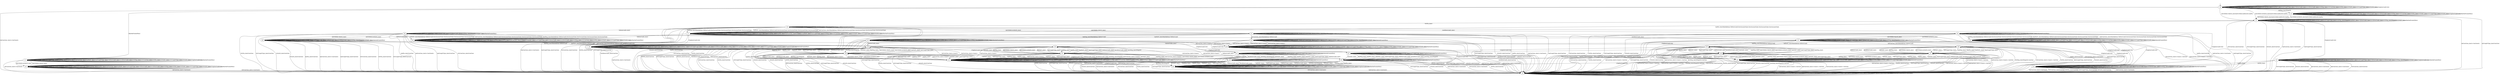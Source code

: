 digraph "../results/quinnModels/quinn-PSK-s-2/learnedModel" {
s0 [label=s0];
s1 [label=s1];
s2 [label=s2];
s3 [label=s3];
s4 [label=s4];
s5 [label=s5];
s6 [label=s6];
s7 [label=s7];
s8 [label=s8];
s9 [label=s9];
s10 [label=s10];
s11 [label=s11];
s12 [label=s12];
s13 [label=s13];
s14 [label=s14];
s15 [label=s15];
s16 [label=s16];
s17 [label=s17];
s18 [label=s18];
s19 [label=s19];
s20 [label=s20];
s21 [label=s21];
s22 [label=s22];
s23 [label=s23];
s24 [label=s24];
s25 [label=s25];
s26 [label=s26];
s27 [label=s27];
s28 [label=s28];
s29 [label=s29];
s30 [label=s30];
s31 [label=s31];
s32 [label=s32];
s33 [label=s33];
s34 [label=s34];
s35 [label=s35];
s0 -> s4  [label="initPing_short/PingACK "];
s0 -> s3  [label="initConClose_short/<ConClosed> "];
s0 -> s2  [label="initCltHello-vldACK_short/initSvrHello,hndEncExt,hndFin "];
s0 -> s2  [label="initCltHello-invldACK_short/initSvrHello,hndEncExt,hndFin "];
s0 -> s0  [label="initNoFr_short/ "];
s0 -> s0  [label="initUnxpFrType_short/ "];
s0 -> s0  [label="hndPing_short/ "];
s0 -> s0  [label="hndFin_short/ "];
s0 -> s0  [label="hndConClose_short/ "];
s0 -> s0  [label="hndNoFr_short/ "];
s0 -> s0  [label="hndUnxpFrType_short/ "];
s0 -> s0  [label="VldNewConID_short/ "];
s0 -> s0  [label="InvldNewConID_short/ "];
s0 -> s0  [label="0rttPing_short/ "];
s0 -> s0  [label="0rttConClose_short/ "];
s0 -> s0  [label="0rttFin_short/ "];
s0 -> s0  [label="0rttNoFr_short/ "];
s0 -> s0  [label="0rttUnxpFrType_short/ "];
s0 -> s0  [label="0rttACK_short/ "];
s0 -> s0  [label="[ChgDestConID-Ori]/ "];
s0 -> s1  [label="[RmPadFrmInitPkts]/ "];
s1 -> s1  [label="initPing_short/ "];
s1 -> s3  [label="initConClose_short/<ConClosed> "];
s1 -> s8  [label="initCltHello-vldACK_short/ "];
s1 -> s8  [label="initCltHello-invldACK_short/ "];
s1 -> s1  [label="initNoFr_short/ "];
s1 -> s1  [label="initUnxpFrType_short/ "];
s1 -> s1  [label="hndPing_short/ "];
s1 -> s1  [label="hndFin_short/ "];
s1 -> s1  [label="hndConClose_short/ "];
s1 -> s1  [label="hndNoFr_short/ "];
s1 -> s1  [label="hndUnxpFrType_short/ "];
s1 -> s1  [label="VldNewConID_short/ "];
s1 -> s1  [label="InvldNewConID_short/ "];
s1 -> s1  [label="0rttPing_short/ "];
s1 -> s1  [label="0rttConClose_short/ "];
s1 -> s1  [label="0rttFin_short/ "];
s1 -> s1  [label="0rttNoFr_short/ "];
s1 -> s1  [label="0rttUnxpFrType_short/ "];
s1 -> s1  [label="0rttACK_short/ "];
s1 -> s1  [label="[ChgDestConID-Ori]/ "];
s1 -> s1  [label="[RmPadFrmInitPkts]/ "];
s2 -> s2  [label="initPing_short/ "];
s2 -> s2  [label="initConClose_short/<ConAct> "];
s2 -> s2  [label="initCltHello-vldACK_short/ "];
s2 -> s2  [label="initCltHello-invldACK_short/ "];
s2 -> s2  [label="initNoFr_short/ "];
s2 -> s2  [label="initUnxpFrType_short/ "];
s2 -> s2  [label="hndPing_short/PingACK "];
s2 -> s7  [label="hndFin_short/HndshkDone,VldNewConID,NewSessionTicket,NewSessionTicket,NewSessionTicket,NewSessionTicket "];
s2 -> s3  [label="hndConClose_short/<ConClosed> "];
s2 -> s2  [label="hndNoFr_short/ "];
s2 -> s3  [label="hndUnxpFrType_short/ConClose "];
s2 -> s2  [label="VldNewConID_short/ "];
s2 -> s2  [label="InvldNewConID_short/ "];
s2 -> s2  [label="0rttPing_short/PingACK "];
s2 -> s3  [label="0rttConClose_short/ConClose "];
s2 -> s6  [label="0rttFin_short/ "];
s2 -> s2  [label="0rttNoFr_short/ "];
s2 -> s3  [label="0rttUnxpFrType_short/ConClose "];
s2 -> s3  [label="0rttACK_short/ConClose "];
s2 -> s5  [label="[ChgDestConID-Ori]/ "];
s2 -> s2  [label="[RmPadFrmInitPkts]/ "];
s3 -> s3  [label="initPing_short/<ConClosed> "];
s3 -> s3  [label="initConClose_short/<ConClosed> "];
s3 -> s3  [label="initCltHello-vldACK_short/<ConClosed> "];
s3 -> s3  [label="initCltHello-invldACK_short/<ConClosed> "];
s3 -> s3  [label="initNoFr_short/<ConClosed> "];
s3 -> s3  [label="initUnxpFrType_short/<ConClosed> "];
s3 -> s3  [label="hndPing_short/<ConClosed> "];
s3 -> s3  [label="hndFin_short/<ConClosed> "];
s3 -> s3  [label="hndConClose_short/<ConClosed> "];
s3 -> s3  [label="hndNoFr_short/<ConClosed> "];
s3 -> s3  [label="hndUnxpFrType_short/<ConClosed> "];
s3 -> s3  [label="VldNewConID_short/<ConClosed> "];
s3 -> s3  [label="InvldNewConID_short/<ConClosed> "];
s3 -> s3  [label="0rttPing_short/<ConClosed> "];
s3 -> s3  [label="0rttConClose_short/<ConClosed> "];
s3 -> s3  [label="0rttFin_short/<ConClosed> "];
s3 -> s3  [label="0rttNoFr_short/<ConClosed> "];
s3 -> s3  [label="0rttUnxpFrType_short/<ConClosed> "];
s3 -> s3  [label="0rttACK_short/<ConClosed> "];
s3 -> s3  [label="[ChgDestConID-Ori]/<ConClosed> "];
s3 -> s3  [label="[RmPadFrmInitPkts]/<ConClosed> "];
s4 -> s4  [label="initPing_short/PingACK "];
s4 -> s3  [label="initConClose_short/<ConClosed> "];
s4 -> s2  [label="initCltHello-vldACK_short/initSvrHello,hndEncExt,hndFin "];
s4 -> s2  [label="initCltHello-invldACK_short/initSvrHello,hndEncExt,hndFin "];
s4 -> s4  [label="initNoFr_short/ "];
s4 -> s3  [label="initUnxpFrType_short/ConClose "];
s4 -> s4  [label="hndPing_short/ "];
s4 -> s4  [label="hndFin_short/ "];
s4 -> s4  [label="hndConClose_short/ "];
s4 -> s4  [label="hndNoFr_short/ "];
s4 -> s4  [label="hndUnxpFrType_short/ "];
s4 -> s4  [label="VldNewConID_short/ "];
s4 -> s4  [label="InvldNewConID_short/ "];
s4 -> s4  [label="0rttPing_short/ "];
s4 -> s4  [label="0rttConClose_short/ "];
s4 -> s4  [label="0rttFin_short/ "];
s4 -> s4  [label="0rttNoFr_short/ "];
s4 -> s4  [label="0rttUnxpFrType_short/ "];
s4 -> s4  [label="0rttACK_short/ "];
s4 -> s4  [label="[ChgDestConID-Ori]/ "];
s4 -> s4  [label="[RmPadFrmInitPkts]/ "];
s5 -> s5  [label="initPing_short/ "];
s5 -> s3  [label="initConClose_short/<ConClosed> "];
s5 -> s5  [label="initCltHello-vldACK_short/ "];
s5 -> s5  [label="initCltHello-invldACK_short/ "];
s5 -> s5  [label="initNoFr_short/ "];
s5 -> s5  [label="initUnxpFrType_short/ "];
s5 -> s5  [label="hndPing_short/ "];
s5 -> s12  [label="hndFin_short/ "];
s5 -> s3  [label="hndConClose_short/<ConClosed> "];
s5 -> s5  [label="hndNoFr_short/ "];
s5 -> s5  [label="hndUnxpFrType_short/ "];
s5 -> s5  [label="VldNewConID_short/ "];
s5 -> s5  [label="InvldNewConID_short/ "];
s5 -> s5  [label="0rttPing_short/PingACK "];
s5 -> s3  [label="0rttConClose_short/ConClose "];
s5 -> s12  [label="0rttFin_short/ "];
s5 -> s5  [label="0rttNoFr_short/ "];
s5 -> s3  [label="0rttUnxpFrType_short/ConClose "];
s5 -> s3  [label="0rttACK_short/ConClose "];
s5 -> s5  [label="[ChgDestConID-Ori]/ "];
s5 -> s5  [label="[RmPadFrmInitPkts]/ "];
s6 -> s6  [label="initPing_short/ "];
s6 -> s7  [label="initConClose_short/HndshkDone,VldNewConID,NewSessionTicket,NewSessionTicket,NewSessionTicket,NewSessionTicket "];
s6 -> s11  [label="initCltHello-vldACK_short/ "];
s6 -> s11  [label="initCltHello-invldACK_short/ "];
s6 -> s6  [label="initNoFr_short/ "];
s6 -> s6  [label="initUnxpFrType_short/ "];
s6 -> s7  [label="hndPing_short/HndshkDone,VldNewConID,NewSessionTicket,NewSessionTicket,NewSessionTicket,NewSessionTicket "];
s6 -> s3  [label="hndFin_short/ConClose "];
s6 -> s3  [label="hndConClose_short/<ConClosed> "];
s6 -> s7  [label="hndNoFr_short/HndshkDone,VldNewConID,NewSessionTicket,NewSessionTicket,NewSessionTicket,NewSessionTicket "];
s6 -> s3  [label="hndUnxpFrType_short/ConClose "];
s6 -> s34  [label="VldNewConID_short/ "];
s6 -> s23  [label="InvldNewConID_short/ "];
s6 -> s6  [label="0rttPing_short/PingACK "];
s6 -> s3  [label="0rttConClose_short/ConClose "];
s6 -> s3  [label="0rttFin_short/ConClose "];
s6 -> s6  [label="0rttNoFr_short/ "];
s6 -> s3  [label="0rttUnxpFrType_short/ConClose "];
s6 -> s3  [label="0rttACK_short/ConClose "];
s6 -> s12  [label="[ChgDestConID-Ori]/ "];
s6 -> s6  [label="[RmPadFrmInitPkts]/ "];
s7 -> s7  [label="initPing_short/ "];
s7 -> s7  [label="initConClose_short/<ConAct> "];
s7 -> s7  [label="initCltHello-vldACK_short/ "];
s7 -> s7  [label="initCltHello-invldACK_short/ "];
s7 -> s7  [label="initNoFr_short/ "];
s7 -> s7  [label="initUnxpFrType_short/ "];
s7 -> s7  [label="hndPing_short/ "];
s7 -> s7  [label="hndFin_short/ "];
s7 -> s7  [label="hndConClose_short/<ConAct> "];
s7 -> s7  [label="hndNoFr_short/ "];
s7 -> s7  [label="hndUnxpFrType_short/ "];
s7 -> s10  [label="VldNewConID_short/ "];
s7 -> s3  [label="InvldNewConID_short/ConClose "];
s7 -> s7  [label="0rttPing_short/ "];
s7 -> s7  [label="0rttConClose_short/ "];
s7 -> s7  [label="0rttFin_short/ "];
s7 -> s7  [label="0rttNoFr_short/ "];
s7 -> s7  [label="0rttUnxpFrType_short/ "];
s7 -> s7  [label="0rttACK_short/ "];
s7 -> s9  [label="[ChgDestConID-Ori]/ "];
s7 -> s7  [label="[RmPadFrmInitPkts]/ "];
s8 -> s8  [label="initPing_short/ "];
s8 -> s3  [label="initConClose_short/<ConClosed> "];
s8 -> s8  [label="initCltHello-vldACK_short/ "];
s8 -> s8  [label="initCltHello-invldACK_short/ "];
s8 -> s8  [label="initNoFr_short/ "];
s8 -> s8  [label="initUnxpFrType_short/ "];
s8 -> s8  [label="hndPing_short/ "];
s8 -> s8  [label="hndFin_short/ "];
s8 -> s8  [label="hndConClose_short/ "];
s8 -> s8  [label="hndNoFr_short/ "];
s8 -> s8  [label="hndUnxpFrType_short/ "];
s8 -> s8  [label="VldNewConID_short/ "];
s8 -> s8  [label="InvldNewConID_short/ "];
s8 -> s8  [label="0rttPing_short/ "];
s8 -> s3  [label="0rttConClose_short/<ConClosed> "];
s8 -> s8  [label="0rttFin_short/ "];
s8 -> s8  [label="0rttNoFr_short/ "];
s8 -> s8  [label="0rttUnxpFrType_short/ "];
s8 -> s8  [label="0rttACK_short/ "];
s8 -> s8  [label="[ChgDestConID-Ori]/ "];
s8 -> s8  [label="[RmPadFrmInitPkts]/ "];
s9 -> s9  [label="initPing_short/ "];
s9 -> s9  [label="initConClose_short/ "];
s9 -> s9  [label="initCltHello-vldACK_short/ "];
s9 -> s9  [label="initCltHello-invldACK_short/ "];
s9 -> s9  [label="initNoFr_short/ "];
s9 -> s9  [label="initUnxpFrType_short/ "];
s9 -> s9  [label="hndPing_short/ "];
s9 -> s9  [label="hndFin_short/ "];
s9 -> s3  [label="hndConClose_short/<ConClosed> "];
s9 -> s9  [label="hndNoFr_short/ "];
s9 -> s9  [label="hndUnxpFrType_short/ "];
s9 -> s9  [label="VldNewConID_short/ "];
s9 -> s9  [label="InvldNewConID_short/ "];
s9 -> s9  [label="0rttPing_short/ "];
s9 -> s9  [label="0rttConClose_short/ "];
s9 -> s9  [label="0rttFin_short/ "];
s9 -> s9  [label="0rttNoFr_short/ "];
s9 -> s9  [label="0rttUnxpFrType_short/ "];
s9 -> s9  [label="0rttACK_short/ "];
s9 -> s9  [label="[ChgDestConID-Ori]/ "];
s9 -> s9  [label="[RmPadFrmInitPkts]/ "];
s10 -> s10  [label="initPing_short/ "];
s10 -> s10  [label="initConClose_short/<ConAct> "];
s10 -> s10  [label="initCltHello-vldACK_short/ "];
s10 -> s10  [label="initCltHello-invldACK_short/ "];
s10 -> s10  [label="initNoFr_short/ "];
s10 -> s10  [label="initUnxpFrType_short/ "];
s10 -> s10  [label="hndPing_short/ "];
s10 -> s10  [label="hndFin_short/ "];
s10 -> s10  [label="hndConClose_short/<ConAct> "];
s10 -> s10  [label="hndNoFr_short/ "];
s10 -> s10  [label="hndUnxpFrType_short/ "];
s10 -> s10  [label="VldNewConID_short/ "];
s10 -> s10  [label="InvldNewConID_short/ "];
s10 -> s10  [label="0rttPing_short/ "];
s10 -> s10  [label="0rttConClose_short/ "];
s10 -> s10  [label="0rttFin_short/ "];
s10 -> s10  [label="0rttNoFr_short/ "];
s10 -> s10  [label="0rttUnxpFrType_short/ "];
s10 -> s10  [label="0rttACK_short/ "];
s10 -> s9  [label="[ChgDestConID-Ori]/ "];
s10 -> s10  [label="[RmPadFrmInitPkts]/ "];
s11 -> s11  [label="initPing_short/ "];
s11 -> s14  [label="initConClose_short/HndshkDone,VldNewConID "];
s11 -> s11  [label="initCltHello-vldACK_short/ "];
s11 -> s11  [label="initCltHello-invldACK_short/ "];
s11 -> s11  [label="initNoFr_short/ "];
s11 -> s11  [label="initUnxpFrType_short/ "];
s11 -> s13  [label="hndPing_short/HndshkDone,VldNewConID "];
s11 -> s3  [label="hndFin_short/ConClose "];
s11 -> s3  [label="hndConClose_short/<ConClosed> "];
s11 -> s13  [label="hndNoFr_short/HndshkDone,VldNewConID "];
s11 -> s3  [label="hndUnxpFrType_short/ConClose "];
s11 -> s33  [label="VldNewConID_short/ "];
s11 -> s22  [label="InvldNewConID_short/ "];
s11 -> s11  [label="0rttPing_short/PingACK "];
s11 -> s3  [label="0rttConClose_short/ConClose "];
s11 -> s3  [label="0rttFin_short/ConClose "];
s11 -> s11  [label="0rttNoFr_short/ "];
s11 -> s3  [label="0rttUnxpFrType_short/ConClose "];
s11 -> s3  [label="0rttACK_short/ConClose "];
s11 -> s12  [label="[ChgDestConID-Ori]/ "];
s11 -> s11  [label="[RmPadFrmInitPkts]/ "];
s12 -> s12  [label="initPing_short/ "];
s12 -> s3  [label="initConClose_short/<ConClosed> "];
s12 -> s12  [label="initCltHello-vldACK_short/ "];
s12 -> s12  [label="initCltHello-invldACK_short/ "];
s12 -> s12  [label="initNoFr_short/ "];
s12 -> s12  [label="initUnxpFrType_short/ "];
s12 -> s12  [label="hndPing_short/ "];
s12 -> s12  [label="hndFin_short/ "];
s12 -> s3  [label="hndConClose_short/<ConClosed> "];
s12 -> s12  [label="hndNoFr_short/ "];
s12 -> s12  [label="hndUnxpFrType_short/ "];
s12 -> s12  [label="VldNewConID_short/ "];
s12 -> s12  [label="InvldNewConID_short/ "];
s12 -> s12  [label="0rttPing_short/PingACK "];
s12 -> s3  [label="0rttConClose_short/ConClose "];
s12 -> s3  [label="0rttFin_short/ConClose "];
s12 -> s12  [label="0rttNoFr_short/ "];
s12 -> s3  [label="0rttUnxpFrType_short/ConClose "];
s12 -> s3  [label="0rttACK_short/ConClose "];
s12 -> s12  [label="[ChgDestConID-Ori]/ "];
s12 -> s12  [label="[RmPadFrmInitPkts]/ "];
s13 -> s13  [label="initPing_short/ "];
s13 -> s19  [label="initConClose_short/<ConAct> "];
s13 -> s13  [label="initCltHello-vldACK_short/ "];
s13 -> s13  [label="initCltHello-invldACK_short/ "];
s13 -> s13  [label="initNoFr_short/ "];
s13 -> s13  [label="initUnxpFrType_short/ "];
s13 -> s13  [label="hndPing_short/ "];
s13 -> s13  [label="hndFin_short/ "];
s13 -> s19  [label="hndConClose_short/<ConAct> "];
s13 -> s13  [label="hndNoFr_short/ "];
s13 -> s13  [label="hndUnxpFrType_short/ "];
s13 -> s18  [label="VldNewConID_short/ "];
s13 -> s3  [label="InvldNewConID_short/ConClose "];
s13 -> s13  [label="0rttPing_short/PingACK "];
s13 -> s3  [label="0rttConClose_short/ConClose "];
s13 -> s3  [label="0rttFin_short/ConClose "];
s13 -> s13  [label="0rttNoFr_short/ "];
s13 -> s3  [label="0rttUnxpFrType_short/ConClose "];
s13 -> s3  [label="0rttACK_short/ConClose "];
s13 -> s17  [label="[ChgDestConID-Ori]/ "];
s13 -> s13  [label="[RmPadFrmInitPkts]/ "];
s14 -> s14  [label="initPing_short/ "];
s14 -> s19  [label="initConClose_short/<ConAct> "];
s14 -> s14  [label="initCltHello-vldACK_short/ "];
s14 -> s14  [label="initCltHello-invldACK_short/ "];
s14 -> s14  [label="initNoFr_short/ "];
s14 -> s14  [label="initUnxpFrType_short/ "];
s14 -> s14  [label="hndPing_short/ "];
s14 -> s14  [label="hndFin_short/ "];
s14 -> s19  [label="hndConClose_short/<ConAct> "];
s14 -> s14  [label="hndNoFr_short/ "];
s14 -> s14  [label="hndUnxpFrType_short/ "];
s14 -> s16  [label="VldNewConID_short/ "];
s14 -> s3  [label="InvldNewConID_short/ConClose "];
s14 -> s14  [label="0rttPing_short/PingACK "];
s14 -> s19  [label="0rttConClose_short/<ConAct> "];
s14 -> s3  [label="0rttFin_short/ConClose "];
s14 -> s14  [label="0rttNoFr_short/ "];
s14 -> s3  [label="0rttUnxpFrType_short/ConClose "];
s14 -> s3  [label="0rttACK_short/ConClose "];
s14 -> s15  [label="[ChgDestConID-Ori]/ "];
s14 -> s14  [label="[RmPadFrmInitPkts]/ "];
s15 -> s15  [label="initPing_short/ "];
s15 -> s15  [label="initConClose_short/ "];
s15 -> s15  [label="initCltHello-vldACK_short/ "];
s15 -> s15  [label="initCltHello-invldACK_short/ "];
s15 -> s15  [label="initNoFr_short/ "];
s15 -> s15  [label="initUnxpFrType_short/ "];
s15 -> s32  [label="hndPing_short/ "];
s15 -> s32  [label="hndFin_short/ "];
s15 -> s3  [label="hndConClose_short/<ConClosed> "];
s15 -> s32  [label="hndNoFr_short/ "];
s15 -> s32  [label="hndUnxpFrType_short/ "];
s15 -> s32  [label="VldNewConID_short/ "];
s15 -> s32  [label="InvldNewConID_short/ "];
s15 -> s32  [label="0rttPing_short/PingACK "];
s15 -> s3  [label="0rttConClose_short/<ConClosed> "];
s15 -> s3  [label="0rttFin_short/ConClose "];
s15 -> s32  [label="0rttNoFr_short/ "];
s15 -> s3  [label="0rttUnxpFrType_short/ConClose "];
s15 -> s3  [label="0rttACK_short/ConClose "];
s15 -> s15  [label="[ChgDestConID-Ori]/ "];
s15 -> s15  [label="[RmPadFrmInitPkts]/ "];
s16 -> s31  [label="initPing_short/ "];
s16 -> s21  [label="initConClose_short/<ConAct> "];
s16 -> s31  [label="initCltHello-vldACK_short/ "];
s16 -> s31  [label="initCltHello-invldACK_short/ "];
s16 -> s31  [label="initNoFr_short/ "];
s16 -> s31  [label="initUnxpFrType_short/ "];
s16 -> s31  [label="hndPing_short/ "];
s16 -> s31  [label="hndFin_short/ "];
s16 -> s21  [label="hndConClose_short/<ConAct> "];
s16 -> s31  [label="hndNoFr_short/ "];
s16 -> s31  [label="hndUnxpFrType_short/ "];
s16 -> s31  [label="VldNewConID_short/ "];
s16 -> s31  [label="InvldNewConID_short/ "];
s16 -> s31  [label="0rttPing_short/PingACK "];
s16 -> s21  [label="0rttConClose_short/<ConAct> "];
s16 -> s3  [label="0rttFin_short/ConClose "];
s16 -> s31  [label="0rttNoFr_short/ "];
s16 -> s3  [label="0rttUnxpFrType_short/ConClose "];
s16 -> s3  [label="0rttACK_short/ConClose "];
s16 -> s15  [label="[ChgDestConID-Ori]/ "];
s16 -> s16  [label="[RmPadFrmInitPkts]/ "];
s17 -> s17  [label="initPing_short/ "];
s17 -> s17  [label="initConClose_short/ "];
s17 -> s17  [label="initCltHello-vldACK_short/ "];
s17 -> s17  [label="initCltHello-invldACK_short/ "];
s17 -> s17  [label="initNoFr_short/ "];
s17 -> s17  [label="initUnxpFrType_short/ "];
s17 -> s30  [label="hndPing_short/ "];
s17 -> s30  [label="hndFin_short/ "];
s17 -> s3  [label="hndConClose_short/<ConClosed> "];
s17 -> s30  [label="hndNoFr_short/ "];
s17 -> s30  [label="hndUnxpFrType_short/ "];
s17 -> s30  [label="VldNewConID_short/ "];
s17 -> s30  [label="InvldNewConID_short/ "];
s17 -> s30  [label="0rttPing_short/PingACK "];
s17 -> s3  [label="0rttConClose_short/ConClose "];
s17 -> s3  [label="0rttFin_short/ConClose "];
s17 -> s30  [label="0rttNoFr_short/ "];
s17 -> s3  [label="0rttUnxpFrType_short/ConClose "];
s17 -> s3  [label="0rttACK_short/ConClose "];
s17 -> s17  [label="[ChgDestConID-Ori]/ "];
s17 -> s17  [label="[RmPadFrmInitPkts]/ "];
s18 -> s29  [label="initPing_short/ "];
s18 -> s21  [label="initConClose_short/<ConAct> "];
s18 -> s29  [label="initCltHello-vldACK_short/ "];
s18 -> s29  [label="initCltHello-invldACK_short/ "];
s18 -> s29  [label="initNoFr_short/ "];
s18 -> s29  [label="initUnxpFrType_short/ "];
s18 -> s29  [label="hndPing_short/ "];
s18 -> s29  [label="hndFin_short/ "];
s18 -> s21  [label="hndConClose_short/<ConAct> "];
s18 -> s29  [label="hndNoFr_short/ "];
s18 -> s29  [label="hndUnxpFrType_short/ "];
s18 -> s29  [label="VldNewConID_short/ "];
s18 -> s29  [label="InvldNewConID_short/ "];
s18 -> s29  [label="0rttPing_short/PingACK "];
s18 -> s3  [label="0rttConClose_short/ConClose "];
s18 -> s3  [label="0rttFin_short/ConClose "];
s18 -> s29  [label="0rttNoFr_short/ "];
s18 -> s3  [label="0rttUnxpFrType_short/ConClose "];
s18 -> s3  [label="0rttACK_short/ConClose "];
s18 -> s17  [label="[ChgDestConID-Ori]/ "];
s18 -> s18  [label="[RmPadFrmInitPkts]/ "];
s19 -> s19  [label="initPing_short/ "];
s19 -> s19  [label="initConClose_short/<ConAct> "];
s19 -> s19  [label="initCltHello-vldACK_short/ "];
s19 -> s19  [label="initCltHello-invldACK_short/ "];
s19 -> s19  [label="initNoFr_short/ "];
s19 -> s19  [label="initUnxpFrType_short/ "];
s19 -> s19  [label="hndPing_short/ "];
s19 -> s19  [label="hndFin_short/ "];
s19 -> s19  [label="hndConClose_short/<ConAct> "];
s19 -> s19  [label="hndNoFr_short/ "];
s19 -> s19  [label="hndUnxpFrType_short/ "];
s19 -> s21  [label="VldNewConID_short/ "];
s19 -> s3  [label="InvldNewConID_short/ConClose "];
s19 -> s19  [label="0rttPing_short/ "];
s19 -> s19  [label="0rttConClose_short/<ConAct> "];
s19 -> s19  [label="0rttFin_short/ "];
s19 -> s19  [label="0rttNoFr_short/ "];
s19 -> s19  [label="0rttUnxpFrType_short/ "];
s19 -> s19  [label="0rttACK_short/ "];
s19 -> s20  [label="[ChgDestConID-Ori]/ "];
s19 -> s19  [label="[RmPadFrmInitPkts]/ "];
s20 -> s20  [label="initPing_short/ "];
s20 -> s20  [label="initConClose_short/ "];
s20 -> s20  [label="initCltHello-vldACK_short/ "];
s20 -> s20  [label="initCltHello-invldACK_short/ "];
s20 -> s20  [label="initNoFr_short/ "];
s20 -> s20  [label="initUnxpFrType_short/ "];
s20 -> s20  [label="hndPing_short/ "];
s20 -> s20  [label="hndFin_short/ "];
s20 -> s3  [label="hndConClose_short/<ConClosed> "];
s20 -> s20  [label="hndNoFr_short/ "];
s20 -> s20  [label="hndUnxpFrType_short/ "];
s20 -> s20  [label="VldNewConID_short/ "];
s20 -> s20  [label="InvldNewConID_short/ "];
s20 -> s20  [label="0rttPing_short/ "];
s20 -> s3  [label="0rttConClose_short/<ConClosed> "];
s20 -> s20  [label="0rttFin_short/ "];
s20 -> s20  [label="0rttNoFr_short/ "];
s20 -> s20  [label="0rttUnxpFrType_short/ "];
s20 -> s20  [label="0rttACK_short/ "];
s20 -> s20  [label="[ChgDestConID-Ori]/ "];
s20 -> s20  [label="[RmPadFrmInitPkts]/ "];
s21 -> s21  [label="initPing_short/ "];
s21 -> s21  [label="initConClose_short/<ConAct> "];
s21 -> s21  [label="initCltHello-vldACK_short/ "];
s21 -> s21  [label="initCltHello-invldACK_short/ "];
s21 -> s21  [label="initNoFr_short/ "];
s21 -> s21  [label="initUnxpFrType_short/ "];
s21 -> s21  [label="hndPing_short/ "];
s21 -> s21  [label="hndFin_short/ "];
s21 -> s21  [label="hndConClose_short/<ConAct> "];
s21 -> s21  [label="hndNoFr_short/ "];
s21 -> s21  [label="hndUnxpFrType_short/ "];
s21 -> s21  [label="VldNewConID_short/ "];
s21 -> s21  [label="InvldNewConID_short/ "];
s21 -> s21  [label="0rttPing_short/ "];
s21 -> s21  [label="0rttConClose_short/<ConAct> "];
s21 -> s21  [label="0rttFin_short/ "];
s21 -> s21  [label="0rttNoFr_short/ "];
s21 -> s21  [label="0rttUnxpFrType_short/ "];
s21 -> s21  [label="0rttACK_short/ "];
s21 -> s20  [label="[ChgDestConID-Ori]/ "];
s21 -> s21  [label="[RmPadFrmInitPkts]/ "];
s22 -> s22  [label="initPing_short/ "];
s22 -> s26  [label="initConClose_short/HndshkDone,VldNewConID "];
s22 -> s22  [label="initCltHello-vldACK_short/ "];
s22 -> s22  [label="initCltHello-invldACK_short/ "];
s22 -> s22  [label="initNoFr_short/ "];
s22 -> s22  [label="initUnxpFrType_short/ "];
s22 -> s25  [label="hndPing_short/HndshkDone,VldNewConID "];
s22 -> s3  [label="hndFin_short/ConClose "];
s22 -> s3  [label="hndConClose_short/<ConClosed> "];
s22 -> s25  [label="hndNoFr_short/HndshkDone,VldNewConID "];
s22 -> s3  [label="hndUnxpFrType_short/ConClose "];
s22 -> s22  [label="VldNewConID_short/ "];
s22 -> s22  [label="InvldNewConID_short/ "];
s22 -> s22  [label="0rttPing_short/PingACK "];
s22 -> s3  [label="0rttConClose_short/ConClose "];
s22 -> s3  [label="0rttFin_short/ConClose "];
s22 -> s22  [label="0rttNoFr_short/ "];
s22 -> s3  [label="0rttUnxpFrType_short/ConClose "];
s22 -> s3  [label="0rttACK_short/ConClose "];
s22 -> s12  [label="[ChgDestConID-Ori]/ "];
s22 -> s22  [label="[RmPadFrmInitPkts]/ "];
s23 -> s23  [label="initPing_short/ "];
s23 -> s24  [label="initConClose_short/HndshkDone,VldNewConID,NewSessionTicket,NewSessionTicket,NewSessionTicket,NewSessionTicket "];
s23 -> s22  [label="initCltHello-vldACK_short/ "];
s23 -> s22  [label="initCltHello-invldACK_short/ "];
s23 -> s23  [label="initNoFr_short/ "];
s23 -> s23  [label="initUnxpFrType_short/ "];
s23 -> s24  [label="hndPing_short/HndshkDone,VldNewConID,NewSessionTicket,NewSessionTicket,NewSessionTicket,NewSessionTicket "];
s23 -> s3  [label="hndFin_short/ConClose "];
s23 -> s3  [label="hndConClose_short/<ConClosed> "];
s23 -> s24  [label="hndNoFr_short/HndshkDone,VldNewConID,NewSessionTicket,NewSessionTicket,NewSessionTicket,NewSessionTicket "];
s23 -> s3  [label="hndUnxpFrType_short/ConClose "];
s23 -> s23  [label="VldNewConID_short/ "];
s23 -> s23  [label="InvldNewConID_short/ "];
s23 -> s23  [label="0rttPing_short/PingACK "];
s23 -> s3  [label="0rttConClose_short/ConClose "];
s23 -> s3  [label="0rttFin_short/ConClose "];
s23 -> s23  [label="0rttNoFr_short/ "];
s23 -> s3  [label="0rttUnxpFrType_short/ConClose "];
s23 -> s3  [label="0rttACK_short/ConClose "];
s23 -> s12  [label="[ChgDestConID-Ori]/ "];
s23 -> s23  [label="[RmPadFrmInitPkts]/ "];
s24 -> s24  [label="initPing_short/ "];
s24 -> s3  [label="initConClose_short/<ConAct>,ConClose "];
s24 -> s24  [label="initCltHello-vldACK_short/ "];
s24 -> s24  [label="initCltHello-invldACK_short/ "];
s24 -> s24  [label="initNoFr_short/ "];
s24 -> s24  [label="initUnxpFrType_short/ "];
s24 -> s24  [label="hndPing_short/ "];
s24 -> s24  [label="hndFin_short/ "];
s24 -> s3  [label="hndConClose_short/<ConAct>,ConClose "];
s24 -> s24  [label="hndNoFr_short/ "];
s24 -> s24  [label="hndUnxpFrType_short/ "];
s24 -> s24  [label="VldNewConID_short/ "];
s24 -> s24  [label="InvldNewConID_short/ "];
s24 -> s24  [label="0rttPing_short/ "];
s24 -> s24  [label="0rttConClose_short/ "];
s24 -> s24  [label="0rttFin_short/ "];
s24 -> s24  [label="0rttNoFr_short/ "];
s24 -> s24  [label="0rttUnxpFrType_short/ "];
s24 -> s24  [label="0rttACK_short/ "];
s24 -> s9  [label="[ChgDestConID-Ori]/ "];
s24 -> s24  [label="[RmPadFrmInitPkts]/ "];
s25 -> s28  [label="initPing_short/ "];
s25 -> s3  [label="initConClose_short/<ConAct>,ConClose "];
s25 -> s28  [label="initCltHello-vldACK_short/ "];
s25 -> s28  [label="initCltHello-invldACK_short/ "];
s25 -> s28  [label="initNoFr_short/ "];
s25 -> s28  [label="initUnxpFrType_short/ "];
s25 -> s28  [label="hndPing_short/ "];
s25 -> s28  [label="hndFin_short/ "];
s25 -> s3  [label="hndConClose_short/<ConAct>,ConClose "];
s25 -> s28  [label="hndNoFr_short/ "];
s25 -> s28  [label="hndUnxpFrType_short/ "];
s25 -> s28  [label="VldNewConID_short/ "];
s25 -> s28  [label="InvldNewConID_short/ "];
s25 -> s3  [label="0rttPing_short/PingACK,ConClose "];
s25 -> s3  [label="0rttConClose_short/ConClose "];
s25 -> s3  [label="0rttFin_short/ConClose "];
s25 -> s28  [label="0rttNoFr_short/ "];
s25 -> s3  [label="0rttUnxpFrType_short/ConClose "];
s25 -> s3  [label="0rttACK_short/ConClose "];
s25 -> s17  [label="[ChgDestConID-Ori]/ "];
s25 -> s25  [label="[RmPadFrmInitPkts]/ "];
s26 -> s27  [label="initPing_short/ "];
s26 -> s3  [label="initConClose_short/<ConAct>,ConClose "];
s26 -> s27  [label="initCltHello-vldACK_short/ "];
s26 -> s27  [label="initCltHello-invldACK_short/ "];
s26 -> s27  [label="initNoFr_short/ "];
s26 -> s27  [label="initUnxpFrType_short/ "];
s26 -> s27  [label="hndPing_short/ "];
s26 -> s27  [label="hndFin_short/ "];
s26 -> s3  [label="hndConClose_short/<ConAct>,ConClose "];
s26 -> s27  [label="hndNoFr_short/ "];
s26 -> s27  [label="hndUnxpFrType_short/ "];
s26 -> s27  [label="VldNewConID_short/ "];
s26 -> s27  [label="InvldNewConID_short/ "];
s26 -> s3  [label="0rttPing_short/PingACK,ConClose "];
s26 -> s3  [label="0rttConClose_short/<ConAct>,ConClose "];
s26 -> s3  [label="0rttFin_short/ConClose "];
s26 -> s27  [label="0rttNoFr_short/ "];
s26 -> s3  [label="0rttUnxpFrType_short/ConClose "];
s26 -> s3  [label="0rttACK_short/ConClose "];
s26 -> s15  [label="[ChgDestConID-Ori]/ "];
s26 -> s26  [label="[RmPadFrmInitPkts]/ "];
s27 -> s35  [label="initPing_short/ "];
s27 -> s3  [label="initConClose_short/<ConAct>,ConClose "];
s27 -> s35  [label="initCltHello-vldACK_short/ "];
s27 -> s35  [label="initCltHello-invldACK_short/ "];
s27 -> s35  [label="initNoFr_short/ "];
s27 -> s35  [label="initUnxpFrType_short/ "];
s27 -> s35  [label="hndPing_short/ "];
s27 -> s35  [label="hndFin_short/ "];
s27 -> s3  [label="hndConClose_short/<ConAct>,ConClose "];
s27 -> s35  [label="hndNoFr_short/ "];
s27 -> s35  [label="hndUnxpFrType_short/ "];
s27 -> s35  [label="VldNewConID_short/ "];
s27 -> s35  [label="InvldNewConID_short/ "];
s27 -> s3  [label="0rttPing_short/PingACK,ConClose "];
s27 -> s3  [label="0rttConClose_short/<ConAct>,ConClose "];
s27 -> s3  [label="0rttFin_short/ConClose "];
s27 -> s35  [label="0rttNoFr_short/ "];
s27 -> s3  [label="0rttUnxpFrType_short/ConClose "];
s27 -> s3  [label="0rttACK_short/ConClose "];
s27 -> s32  [label="[ChgDestConID-Ori]/ "];
s27 -> s27  [label="[RmPadFrmInitPkts]/ "];
s28 -> s35  [label="initPing_short/ "];
s28 -> s3  [label="initConClose_short/<ConAct>,ConClose "];
s28 -> s35  [label="initCltHello-vldACK_short/ "];
s28 -> s35  [label="initCltHello-invldACK_short/ "];
s28 -> s35  [label="initNoFr_short/ "];
s28 -> s35  [label="initUnxpFrType_short/ "];
s28 -> s35  [label="hndPing_short/ "];
s28 -> s35  [label="hndFin_short/ "];
s28 -> s3  [label="hndConClose_short/<ConAct>,ConClose "];
s28 -> s35  [label="hndNoFr_short/ "];
s28 -> s35  [label="hndUnxpFrType_short/ "];
s28 -> s35  [label="VldNewConID_short/ "];
s28 -> s35  [label="InvldNewConID_short/ "];
s28 -> s3  [label="0rttPing_short/PingACK,ConClose "];
s28 -> s3  [label="0rttConClose_short/ConClose "];
s28 -> s3  [label="0rttFin_short/ConClose "];
s28 -> s35  [label="0rttNoFr_short/ "];
s28 -> s3  [label="0rttUnxpFrType_short/ConClose "];
s28 -> s3  [label="0rttACK_short/ConClose "];
s28 -> s30  [label="[ChgDestConID-Ori]/ "];
s28 -> s28  [label="[RmPadFrmInitPkts]/ "];
s29 -> s21  [label="initPing_short/ "];
s29 -> s21  [label="initConClose_short/<ConAct> "];
s29 -> s21  [label="initCltHello-vldACK_short/ "];
s29 -> s21  [label="initCltHello-invldACK_short/ "];
s29 -> s21  [label="initNoFr_short/ "];
s29 -> s21  [label="initUnxpFrType_short/ "];
s29 -> s21  [label="hndPing_short/ "];
s29 -> s21  [label="hndFin_short/ "];
s29 -> s21  [label="hndConClose_short/<ConAct> "];
s29 -> s21  [label="hndNoFr_short/ "];
s29 -> s21  [label="hndUnxpFrType_short/ "];
s29 -> s21  [label="VldNewConID_short/ "];
s29 -> s21  [label="InvldNewConID_short/ "];
s29 -> s21  [label="0rttPing_short/PingACK "];
s29 -> s3  [label="0rttConClose_short/ConClose "];
s29 -> s3  [label="0rttFin_short/ConClose "];
s29 -> s21  [label="0rttNoFr_short/ "];
s29 -> s3  [label="0rttUnxpFrType_short/ConClose "];
s29 -> s3  [label="0rttACK_short/ConClose "];
s29 -> s30  [label="[ChgDestConID-Ori]/ "];
s29 -> s29  [label="[RmPadFrmInitPkts]/ "];
s30 -> s30  [label="initPing_short/ "];
s30 -> s30  [label="initConClose_short/ "];
s30 -> s30  [label="initCltHello-vldACK_short/ "];
s30 -> s30  [label="initCltHello-invldACK_short/ "];
s30 -> s30  [label="initNoFr_short/ "];
s30 -> s30  [label="initUnxpFrType_short/ "];
s30 -> s20  [label="hndPing_short/ "];
s30 -> s20  [label="hndFin_short/ "];
s30 -> s3  [label="hndConClose_short/<ConClosed> "];
s30 -> s20  [label="hndNoFr_short/ "];
s30 -> s20  [label="hndUnxpFrType_short/ "];
s30 -> s20  [label="VldNewConID_short/ "];
s30 -> s20  [label="InvldNewConID_short/ "];
s30 -> s20  [label="0rttPing_short/PingACK "];
s30 -> s3  [label="0rttConClose_short/ConClose "];
s30 -> s3  [label="0rttFin_short/ConClose "];
s30 -> s20  [label="0rttNoFr_short/ "];
s30 -> s3  [label="0rttUnxpFrType_short/ConClose "];
s30 -> s3  [label="0rttACK_short/ConClose "];
s30 -> s30  [label="[ChgDestConID-Ori]/ "];
s30 -> s30  [label="[RmPadFrmInitPkts]/ "];
s31 -> s21  [label="initPing_short/ "];
s31 -> s21  [label="initConClose_short/<ConAct> "];
s31 -> s21  [label="initCltHello-vldACK_short/ "];
s31 -> s21  [label="initCltHello-invldACK_short/ "];
s31 -> s21  [label="initNoFr_short/ "];
s31 -> s21  [label="initUnxpFrType_short/ "];
s31 -> s21  [label="hndPing_short/ "];
s31 -> s21  [label="hndFin_short/ "];
s31 -> s21  [label="hndConClose_short/<ConAct> "];
s31 -> s21  [label="hndNoFr_short/ "];
s31 -> s21  [label="hndUnxpFrType_short/ "];
s31 -> s21  [label="VldNewConID_short/ "];
s31 -> s21  [label="InvldNewConID_short/ "];
s31 -> s21  [label="0rttPing_short/PingACK "];
s31 -> s21  [label="0rttConClose_short/<ConAct> "];
s31 -> s3  [label="0rttFin_short/ConClose "];
s31 -> s21  [label="0rttNoFr_short/ "];
s31 -> s3  [label="0rttUnxpFrType_short/ConClose "];
s31 -> s3  [label="0rttACK_short/ConClose "];
s31 -> s32  [label="[ChgDestConID-Ori]/ "];
s31 -> s31  [label="[RmPadFrmInitPkts]/ "];
s32 -> s32  [label="initPing_short/ "];
s32 -> s32  [label="initConClose_short/ "];
s32 -> s32  [label="initCltHello-vldACK_short/ "];
s32 -> s32  [label="initCltHello-invldACK_short/ "];
s32 -> s32  [label="initNoFr_short/ "];
s32 -> s32  [label="initUnxpFrType_short/ "];
s32 -> s20  [label="hndPing_short/ "];
s32 -> s20  [label="hndFin_short/ "];
s32 -> s3  [label="hndConClose_short/<ConClosed> "];
s32 -> s20  [label="hndNoFr_short/ "];
s32 -> s20  [label="hndUnxpFrType_short/ "];
s32 -> s20  [label="VldNewConID_short/ "];
s32 -> s20  [label="InvldNewConID_short/ "];
s32 -> s20  [label="0rttPing_short/PingACK "];
s32 -> s3  [label="0rttConClose_short/<ConClosed> "];
s32 -> s3  [label="0rttFin_short/ConClose "];
s32 -> s20  [label="0rttNoFr_short/ "];
s32 -> s3  [label="0rttUnxpFrType_short/ConClose "];
s32 -> s3  [label="0rttACK_short/ConClose "];
s32 -> s32  [label="[ChgDestConID-Ori]/ "];
s32 -> s32  [label="[RmPadFrmInitPkts]/ "];
s33 -> s33  [label="initPing_short/ "];
s33 -> s16  [label="initConClose_short/HndshkDone,VldNewConID "];
s33 -> s33  [label="initCltHello-vldACK_short/ "];
s33 -> s33  [label="initCltHello-invldACK_short/ "];
s33 -> s33  [label="initNoFr_short/ "];
s33 -> s33  [label="initUnxpFrType_short/ "];
s33 -> s18  [label="hndPing_short/HndshkDone,VldNewConID "];
s33 -> s3  [label="hndFin_short/ConClose "];
s33 -> s3  [label="hndConClose_short/<ConClosed> "];
s33 -> s18  [label="hndNoFr_short/HndshkDone,VldNewConID "];
s33 -> s3  [label="hndUnxpFrType_short/ConClose "];
s33 -> s33  [label="VldNewConID_short/ "];
s33 -> s33  [label="InvldNewConID_short/ "];
s33 -> s33  [label="0rttPing_short/PingACK "];
s33 -> s3  [label="0rttConClose_short/ConClose "];
s33 -> s3  [label="0rttFin_short/ConClose "];
s33 -> s33  [label="0rttNoFr_short/ "];
s33 -> s3  [label="0rttUnxpFrType_short/ConClose "];
s33 -> s3  [label="0rttACK_short/ConClose "];
s33 -> s12  [label="[ChgDestConID-Ori]/ "];
s33 -> s33  [label="[RmPadFrmInitPkts]/ "];
s34 -> s34  [label="initPing_short/ "];
s34 -> s10  [label="initConClose_short/HndshkDone,VldNewConID,NewSessionTicket,NewSessionTicket,NewSessionTicket,NewSessionTicket "];
s34 -> s33  [label="initCltHello-vldACK_short/ "];
s34 -> s33  [label="initCltHello-invldACK_short/ "];
s34 -> s34  [label="initNoFr_short/ "];
s34 -> s34  [label="initUnxpFrType_short/ "];
s34 -> s10  [label="hndPing_short/HndshkDone,VldNewConID,NewSessionTicket,NewSessionTicket,NewSessionTicket,NewSessionTicket "];
s34 -> s3  [label="hndFin_short/ConClose "];
s34 -> s3  [label="hndConClose_short/<ConClosed> "];
s34 -> s10  [label="hndNoFr_short/HndshkDone,VldNewConID,NewSessionTicket,NewSessionTicket,NewSessionTicket,NewSessionTicket "];
s34 -> s3  [label="hndUnxpFrType_short/ConClose "];
s34 -> s34  [label="VldNewConID_short/ "];
s34 -> s34  [label="InvldNewConID_short/ "];
s34 -> s34  [label="0rttPing_short/PingACK "];
s34 -> s3  [label="0rttConClose_short/ConClose "];
s34 -> s3  [label="0rttFin_short/ConClose "];
s34 -> s34  [label="0rttNoFr_short/ "];
s34 -> s3  [label="0rttUnxpFrType_short/ConClose "];
s34 -> s3  [label="0rttACK_short/ConClose "];
s34 -> s12  [label="[ChgDestConID-Ori]/ "];
s34 -> s34  [label="[RmPadFrmInitPkts]/ "];
s35 -> s35  [label="initPing_short/ "];
s35 -> s3  [label="initConClose_short/<ConAct>,ConClose "];
s35 -> s35  [label="initCltHello-vldACK_short/ "];
s35 -> s35  [label="initCltHello-invldACK_short/ "];
s35 -> s35  [label="initNoFr_short/ "];
s35 -> s35  [label="initUnxpFrType_short/ "];
s35 -> s35  [label="hndPing_short/ "];
s35 -> s35  [label="hndFin_short/ "];
s35 -> s3  [label="hndConClose_short/<ConAct>,ConClose "];
s35 -> s35  [label="hndNoFr_short/ "];
s35 -> s35  [label="hndUnxpFrType_short/ "];
s35 -> s35  [label="VldNewConID_short/ "];
s35 -> s35  [label="InvldNewConID_short/ "];
s35 -> s35  [label="0rttPing_short/ "];
s35 -> s3  [label="0rttConClose_short/<ConAct>,ConClose "];
s35 -> s35  [label="0rttFin_short/ "];
s35 -> s35  [label="0rttNoFr_short/ "];
s35 -> s35  [label="0rttUnxpFrType_short/ "];
s35 -> s35  [label="0rttACK_short/ "];
s35 -> s20  [label="[ChgDestConID-Ori]/ "];
s35 -> s35  [label="[RmPadFrmInitPkts]/ "];
__start0 [label="", shape=none];
__start0 -> s0  [label=""];
}

